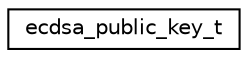 digraph "Graphical Class Hierarchy"
{
 // LATEX_PDF_SIZE
  edge [fontname="Helvetica",fontsize="10",labelfontname="Helvetica",labelfontsize="10"];
  node [fontname="Helvetica",fontsize="10",shape=record];
  rankdir="LR";
  Node0 [label="ecdsa_public_key_t",height=0.2,width=0.4,color="black", fillcolor="white", style="filled",URL="$structecdsa__public__key__t.html",tooltip="ECDSA public keys."];
}
